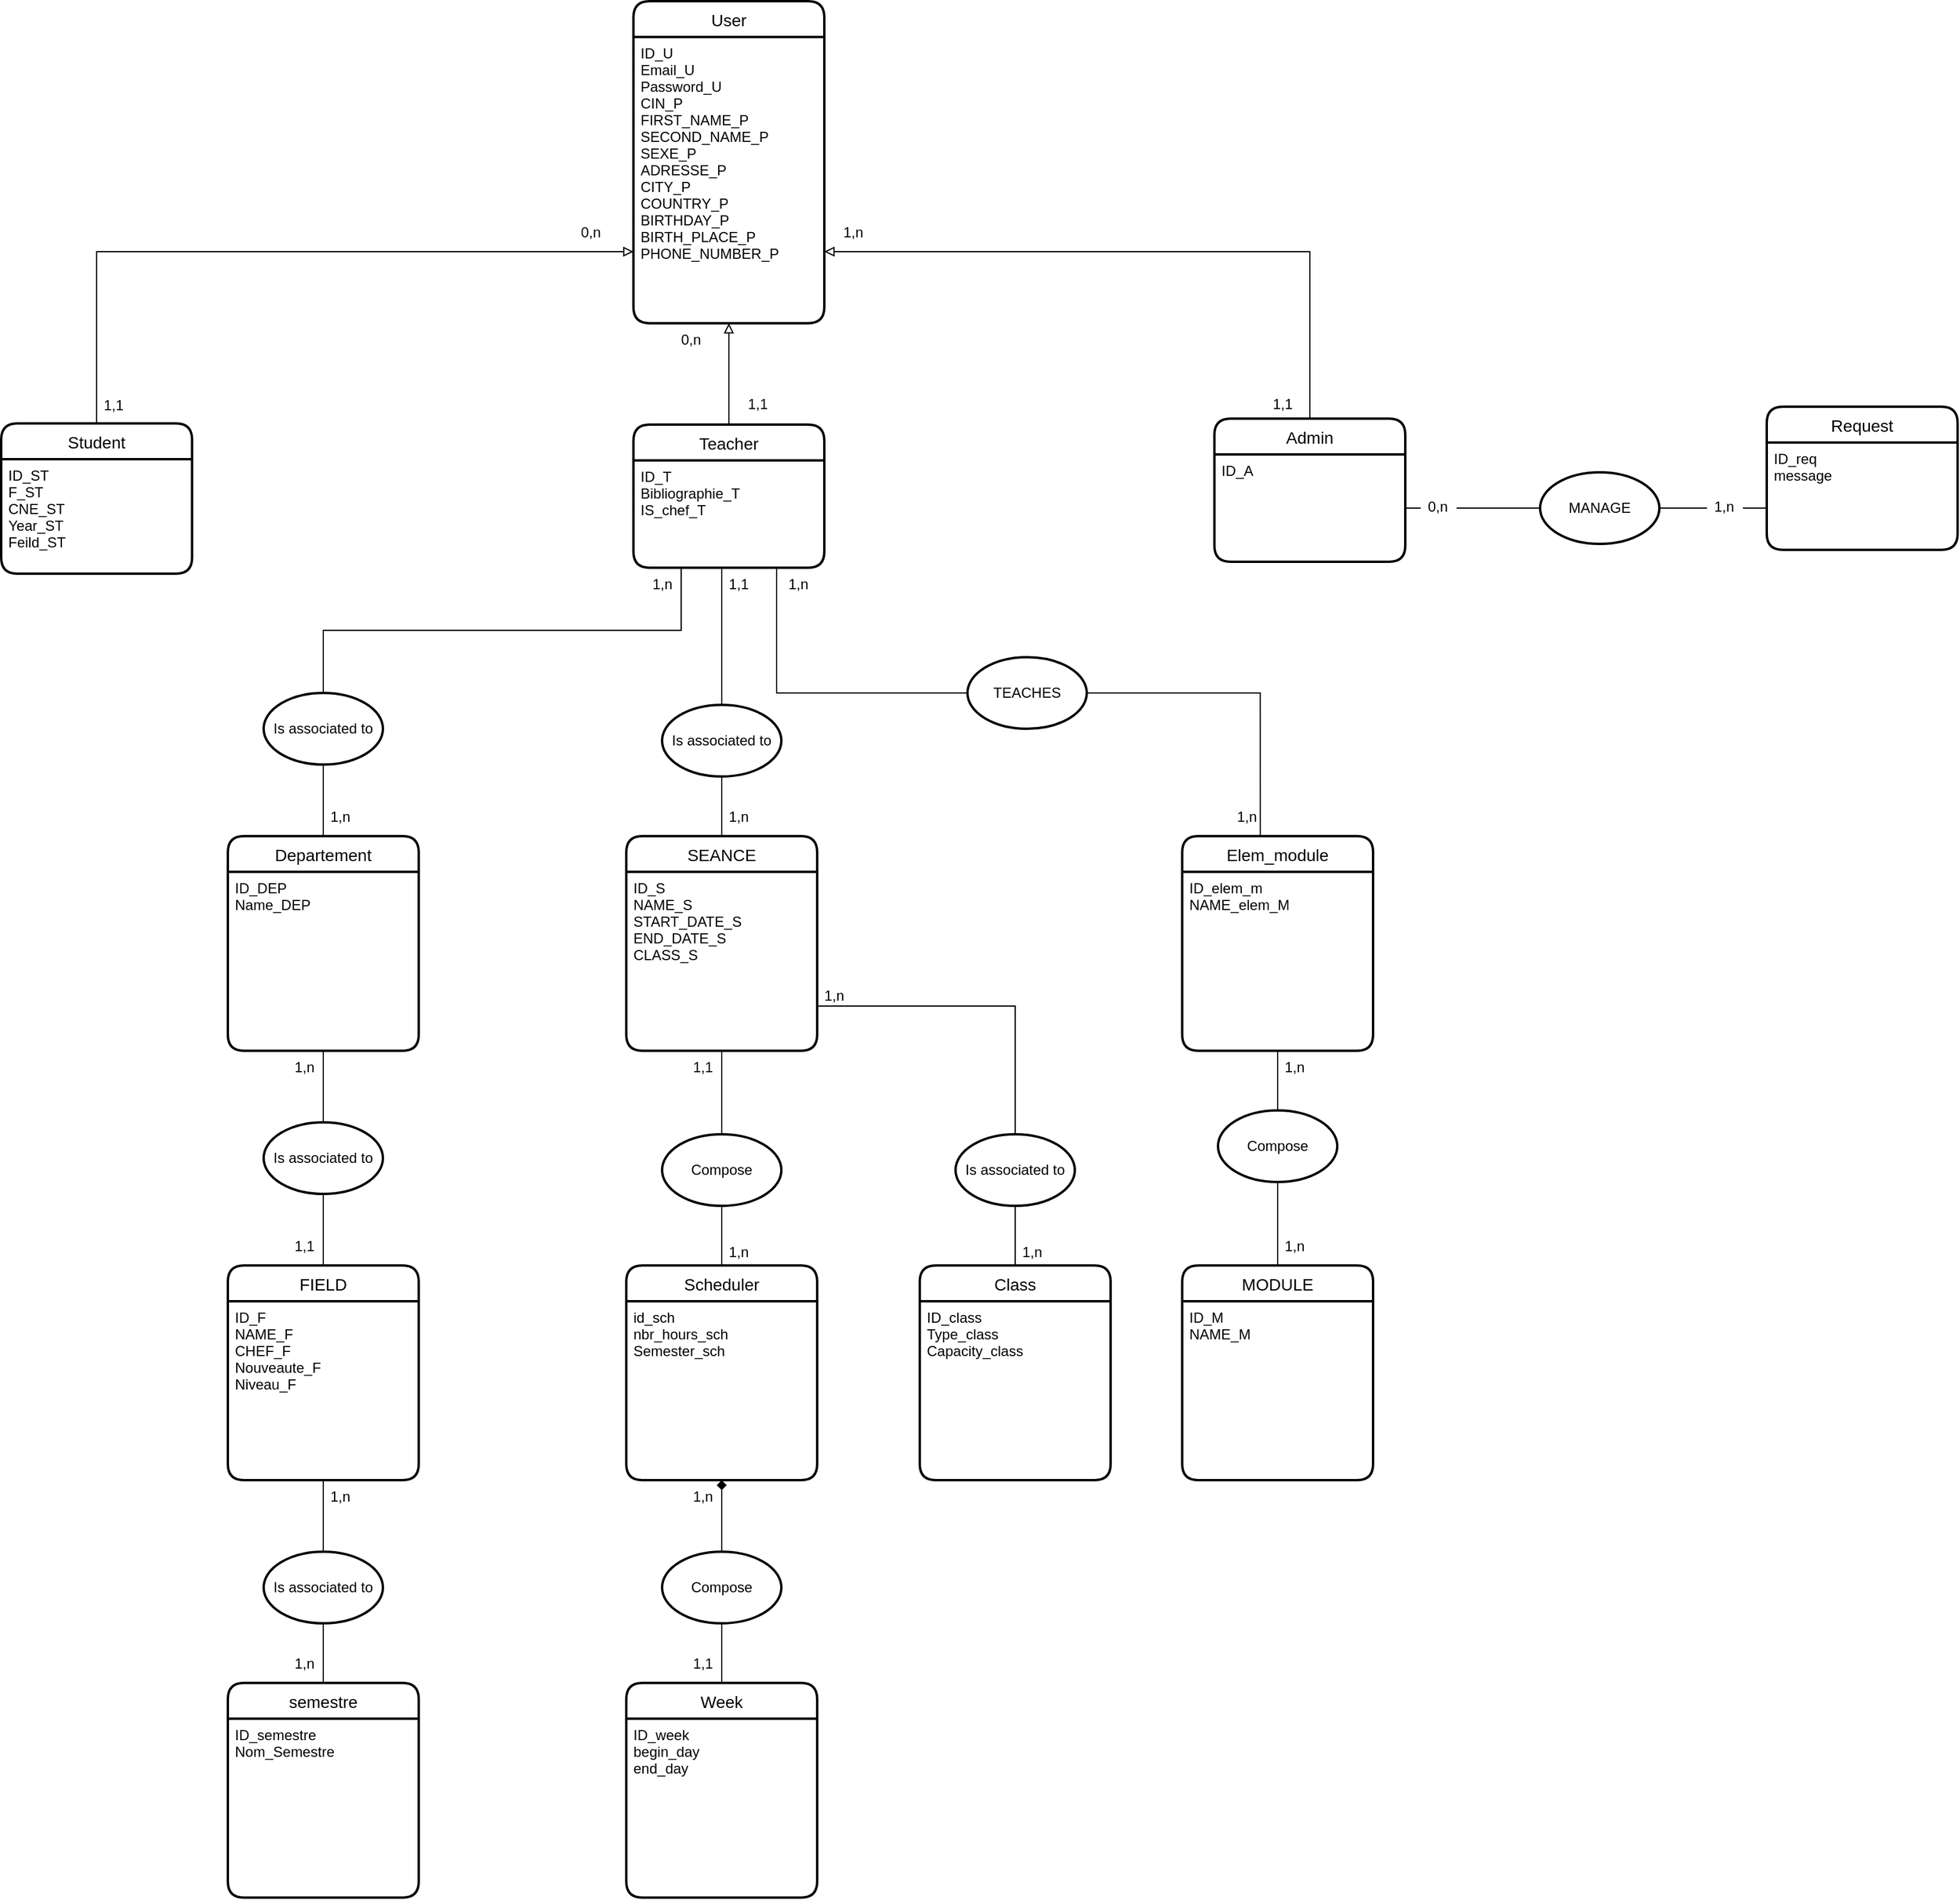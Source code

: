 <mxfile version="14.6.9" type="github">
  <diagram id="4COQmHGZNko6Vs0XHQps" name="Page-1">
    <mxGraphModel dx="1865" dy="588" grid="1" gridSize="10" guides="1" tooltips="1" connect="1" arrows="1" fold="1" page="1" pageScale="1" pageWidth="827" pageHeight="1169" math="0" shadow="0">
      <root>
        <mxCell id="0" />
        <mxCell id="1" parent="0" />
        <mxCell id="2x0n6Tk4-RPMnv8Uxwwb-30" value="User" style="swimlane;childLayout=stackLayout;horizontal=1;startSize=30;horizontalStack=0;rounded=1;fontSize=14;fontStyle=0;strokeWidth=2;resizeParent=0;resizeLast=1;shadow=0;dashed=0;align=center;" parent="1" vertex="1">
          <mxGeometry x="340" y="190" width="160" height="270" as="geometry" />
        </mxCell>
        <mxCell id="2x0n6Tk4-RPMnv8Uxwwb-31" value="ID_U&#xa;Email_U&#xa;Password_U&#xa;CIN_P&#xa;FIRST_NAME_P&#xa;SECOND_NAME_P&#xa;SEXE_P&#xa;ADRESSE_P&#xa;CITY_P&#xa;COUNTRY_P&#xa;BIRTHDAY_P&#xa;BIRTH_PLACE_P&#xa;PHONE_NUMBER_P" style="align=left;strokeColor=none;fillColor=none;spacingLeft=4;fontSize=12;verticalAlign=top;resizable=0;rotatable=0;part=1;" parent="2x0n6Tk4-RPMnv8Uxwwb-30" vertex="1">
          <mxGeometry y="30" width="160" height="240" as="geometry" />
        </mxCell>
        <mxCell id="2x0n6Tk4-RPMnv8Uxwwb-45" style="edgeStyle=orthogonalEdgeStyle;rounded=0;orthogonalLoop=1;jettySize=auto;html=1;exitX=0.5;exitY=0;exitDx=0;exitDy=0;entryX=1;entryY=0.75;entryDx=0;entryDy=0;endArrow=block;endFill=0;" parent="1" source="2x0n6Tk4-RPMnv8Uxwwb-33" target="2x0n6Tk4-RPMnv8Uxwwb-31" edge="1">
          <mxGeometry relative="1" as="geometry" />
        </mxCell>
        <mxCell id="2x0n6Tk4-RPMnv8Uxwwb-33" value="Admin" style="swimlane;childLayout=stackLayout;horizontal=1;startSize=30;horizontalStack=0;rounded=1;fontSize=14;fontStyle=0;strokeWidth=2;resizeParent=0;resizeLast=1;shadow=0;dashed=0;align=center;" parent="1" vertex="1">
          <mxGeometry x="827" y="540" width="160" height="120" as="geometry" />
        </mxCell>
        <mxCell id="2x0n6Tk4-RPMnv8Uxwwb-34" value="ID_A&#xa;" style="align=left;strokeColor=none;fillColor=none;spacingLeft=4;fontSize=12;verticalAlign=top;resizable=0;rotatable=0;part=1;" parent="2x0n6Tk4-RPMnv8Uxwwb-33" vertex="1">
          <mxGeometry y="30" width="160" height="90" as="geometry" />
        </mxCell>
        <mxCell id="VCMiJ8pDSqBR21tmu_m_-4" style="edgeStyle=orthogonalEdgeStyle;rounded=0;orthogonalLoop=1;jettySize=auto;html=1;exitX=0.5;exitY=0;exitDx=0;exitDy=0;entryX=0;entryY=0.75;entryDx=0;entryDy=0;endArrow=block;endFill=0;" parent="1" source="2x0n6Tk4-RPMnv8Uxwwb-46" target="2x0n6Tk4-RPMnv8Uxwwb-31" edge="1">
          <mxGeometry relative="1" as="geometry" />
        </mxCell>
        <mxCell id="2x0n6Tk4-RPMnv8Uxwwb-46" value="Student" style="swimlane;childLayout=stackLayout;horizontal=1;startSize=30;horizontalStack=0;rounded=1;fontSize=14;fontStyle=0;strokeWidth=2;resizeParent=0;resizeLast=1;shadow=0;dashed=0;align=center;" parent="1" vertex="1">
          <mxGeometry x="-190" y="544" width="160" height="126" as="geometry" />
        </mxCell>
        <mxCell id="2x0n6Tk4-RPMnv8Uxwwb-47" value="ID_ST&#xa;F_ST&#xa;CNE_ST&#xa;Year_ST&#xa;Feild_ST&#xa;" style="align=left;strokeColor=none;fillColor=none;spacingLeft=4;fontSize=12;verticalAlign=top;resizable=0;rotatable=0;part=1;" parent="2x0n6Tk4-RPMnv8Uxwwb-46" vertex="1">
          <mxGeometry y="30" width="160" height="96" as="geometry" />
        </mxCell>
        <mxCell id="VCMiJ8pDSqBR21tmu_m_-1" style="edgeStyle=orthogonalEdgeStyle;rounded=0;orthogonalLoop=1;jettySize=auto;html=1;exitX=0.5;exitY=0;exitDx=0;exitDy=0;entryX=0.5;entryY=1;entryDx=0;entryDy=0;endArrow=block;endFill=0;" parent="1" source="2x0n6Tk4-RPMnv8Uxwwb-49" target="2x0n6Tk4-RPMnv8Uxwwb-31" edge="1">
          <mxGeometry relative="1" as="geometry">
            <Array as="points">
              <mxPoint x="420" y="550" />
            </Array>
          </mxGeometry>
        </mxCell>
        <mxCell id="2x0n6Tk4-RPMnv8Uxwwb-49" value="Teacher" style="swimlane;childLayout=stackLayout;horizontal=1;startSize=30;horizontalStack=0;rounded=1;fontSize=14;fontStyle=0;strokeWidth=2;resizeParent=0;resizeLast=1;shadow=0;dashed=0;align=center;" parent="1" vertex="1">
          <mxGeometry x="340" y="545" width="160" height="120" as="geometry" />
        </mxCell>
        <mxCell id="2x0n6Tk4-RPMnv8Uxwwb-50" value="ID_T&#xa;Bibliographie_T&#xa;IS_chef_T" style="align=left;strokeColor=none;fillColor=none;spacingLeft=4;fontSize=12;verticalAlign=top;resizable=0;rotatable=0;part=1;" parent="2x0n6Tk4-RPMnv8Uxwwb-49" vertex="1">
          <mxGeometry y="30" width="160" height="90" as="geometry" />
        </mxCell>
        <mxCell id="2x0n6Tk4-RPMnv8Uxwwb-55" value="FIELD" style="swimlane;childLayout=stackLayout;horizontal=1;startSize=30;horizontalStack=0;rounded=1;fontSize=14;fontStyle=0;strokeWidth=2;resizeParent=0;resizeLast=1;shadow=0;dashed=0;align=center;" parent="1" vertex="1">
          <mxGeometry y="1250" width="160" height="180" as="geometry" />
        </mxCell>
        <mxCell id="2x0n6Tk4-RPMnv8Uxwwb-56" value="ID_F&#xa;NAME_F&#xa;CHEF_F&#xa;Nouveaute_F&#xa;Niveau_F" style="align=left;strokeColor=none;fillColor=none;spacingLeft=4;fontSize=12;verticalAlign=top;resizable=0;rotatable=0;part=1;" parent="2x0n6Tk4-RPMnv8Uxwwb-55" vertex="1">
          <mxGeometry y="30" width="160" height="150" as="geometry" />
        </mxCell>
        <mxCell id="VCMiJ8pDSqBR21tmu_m_-90" style="edgeStyle=orthogonalEdgeStyle;rounded=0;orthogonalLoop=1;jettySize=auto;html=1;exitX=0.5;exitY=0;exitDx=0;exitDy=0;entryX=0.5;entryY=1;entryDx=0;entryDy=0;entryPerimeter=0;startArrow=none;startFill=0;endArrow=none;endFill=0;" parent="1" source="2x0n6Tk4-RPMnv8Uxwwb-57" target="VCMiJ8pDSqBR21tmu_m_-60" edge="1">
          <mxGeometry relative="1" as="geometry" />
        </mxCell>
        <mxCell id="2x0n6Tk4-RPMnv8Uxwwb-57" value="MODULE" style="swimlane;childLayout=stackLayout;horizontal=1;startSize=30;horizontalStack=0;rounded=1;fontSize=14;fontStyle=0;strokeWidth=2;resizeParent=0;resizeLast=1;shadow=0;dashed=0;align=center;" parent="1" vertex="1">
          <mxGeometry x="800" y="1250" width="160" height="180" as="geometry" />
        </mxCell>
        <mxCell id="2x0n6Tk4-RPMnv8Uxwwb-58" value="ID_M&#xa;NAME_M&#xa;&#xa;" style="align=left;strokeColor=none;fillColor=none;spacingLeft=4;fontSize=12;verticalAlign=top;resizable=0;rotatable=0;part=1;" parent="2x0n6Tk4-RPMnv8Uxwwb-57" vertex="1">
          <mxGeometry y="30" width="160" height="150" as="geometry" />
        </mxCell>
        <mxCell id="VCMiJ8pDSqBR21tmu_m_-92" style="edgeStyle=orthogonalEdgeStyle;rounded=0;orthogonalLoop=1;jettySize=auto;html=1;exitX=0.5;exitY=0;exitDx=0;exitDy=0;startArrow=none;startFill=0;endArrow=none;endFill=0;" parent="1" source="VCMiJ8pDSqBR21tmu_m_-63" target="2x0n6Tk4-RPMnv8Uxwwb-50" edge="1">
          <mxGeometry relative="1" as="geometry">
            <mxPoint x="420" y="720" as="targetPoint" />
            <Array as="points">
              <mxPoint x="414" y="700" />
              <mxPoint x="414" y="700" />
            </Array>
          </mxGeometry>
        </mxCell>
        <mxCell id="2x0n6Tk4-RPMnv8Uxwwb-59" value="SEANCE" style="swimlane;childLayout=stackLayout;horizontal=1;startSize=30;horizontalStack=0;rounded=1;fontSize=14;fontStyle=0;strokeWidth=2;resizeParent=0;resizeLast=1;shadow=0;dashed=0;align=center;" parent="1" vertex="1">
          <mxGeometry x="334" y="890" width="160" height="180" as="geometry" />
        </mxCell>
        <mxCell id="2x0n6Tk4-RPMnv8Uxwwb-60" value="ID_S&#xa;NAME_S&#xa;START_DATE_S&#xa;END_DATE_S&#xa;CLASS_S" style="align=left;strokeColor=none;fillColor=none;spacingLeft=4;fontSize=12;verticalAlign=top;resizable=0;rotatable=0;part=1;" parent="2x0n6Tk4-RPMnv8Uxwwb-59" vertex="1">
          <mxGeometry y="30" width="160" height="150" as="geometry" />
        </mxCell>
        <mxCell id="2x0n6Tk4-RPMnv8Uxwwb-98" value="1,n" style="text;strokeColor=none;fillColor=none;spacingLeft=4;spacingRight=4;overflow=hidden;rotatable=0;points=[[0,0.5],[1,0.5]];portConstraint=eastwest;fontSize=12;" parent="1" vertex="1">
          <mxGeometry x="80" y="1430" width="30" height="30" as="geometry" />
        </mxCell>
        <mxCell id="2x0n6Tk4-RPMnv8Uxwwb-101" value="1,1" style="text;strokeColor=none;fillColor=none;spacingLeft=4;spacingRight=4;overflow=hidden;rotatable=0;points=[[0,0.5],[1,0.5]];portConstraint=eastwest;fontSize=12;" parent="1" vertex="1">
          <mxGeometry x="384" y="1570" width="40" height="30" as="geometry" />
        </mxCell>
        <mxCell id="2x0n6Tk4-RPMnv8Uxwwb-104" value="1,1" style="text;strokeColor=none;fillColor=none;spacingLeft=4;spacingRight=4;overflow=hidden;rotatable=0;points=[[0,0.5],[1,0.5]];portConstraint=eastwest;fontSize=12;" parent="1" vertex="1">
          <mxGeometry x="50" y="1220" width="40" height="30" as="geometry" />
        </mxCell>
        <mxCell id="2x0n6Tk4-RPMnv8Uxwwb-106" value="0,n" style="text;strokeColor=none;fillColor=none;spacingLeft=4;spacingRight=4;overflow=hidden;rotatable=0;points=[[0,0.5],[1,0.5]];portConstraint=eastwest;fontSize=12;" parent="1" vertex="1">
          <mxGeometry x="290" y="370" width="40" height="30" as="geometry" />
        </mxCell>
        <mxCell id="2x0n6Tk4-RPMnv8Uxwwb-108" value="1,1" style="text;strokeColor=none;fillColor=none;spacingLeft=4;spacingRight=4;overflow=hidden;rotatable=0;points=[[0,0.5],[1,0.5]];portConstraint=eastwest;fontSize=12;" parent="1" vertex="1">
          <mxGeometry x="-110" y="515" width="40" height="30" as="geometry" />
        </mxCell>
        <mxCell id="2x0n6Tk4-RPMnv8Uxwwb-109" value="1,n" style="text;strokeColor=none;fillColor=none;spacingLeft=4;spacingRight=4;overflow=hidden;rotatable=0;points=[[0,0.5],[1,0.5]];portConstraint=eastwest;fontSize=12;" parent="1" vertex="1">
          <mxGeometry x="464" y="665" width="30" height="30" as="geometry" />
        </mxCell>
        <mxCell id="2x0n6Tk4-RPMnv8Uxwwb-110" value="1,1" style="text;strokeColor=none;fillColor=none;spacingLeft=4;spacingRight=4;overflow=hidden;rotatable=0;points=[[0,0.5],[1,0.5]];portConstraint=eastwest;fontSize=12;" parent="1" vertex="1">
          <mxGeometry x="870" y="514" width="40" height="30" as="geometry" />
        </mxCell>
        <mxCell id="2x0n6Tk4-RPMnv8Uxwwb-135" value="1,n" style="text;strokeColor=none;fillColor=none;spacingLeft=4;spacingRight=4;overflow=hidden;rotatable=0;points=[[0,0.5],[1,0.5]];portConstraint=eastwest;fontSize=12;" parent="1" vertex="1">
          <mxGeometry x="384" y="1430" width="30" height="30" as="geometry" />
        </mxCell>
        <mxCell id="2x0n6Tk4-RPMnv8Uxwwb-143" value="1,n" style="text;strokeColor=none;fillColor=none;spacingLeft=4;spacingRight=4;overflow=hidden;rotatable=0;points=[[0,0.5],[1,0.5]];portConstraint=eastwest;fontSize=12;" parent="1" vertex="1">
          <mxGeometry x="350" y="665" width="30" height="30" as="geometry" />
        </mxCell>
        <mxCell id="2x0n6Tk4-RPMnv8Uxwwb-144" value="1,n" style="text;strokeColor=none;fillColor=none;spacingLeft=4;spacingRight=4;overflow=hidden;rotatable=0;points=[[0,0.5],[1,0.5]];portConstraint=eastwest;fontSize=12;" parent="1" vertex="1">
          <mxGeometry x="414" y="1225" width="30" height="30" as="geometry" />
        </mxCell>
        <mxCell id="VCMiJ8pDSqBR21tmu_m_-2" value="Departement" style="swimlane;childLayout=stackLayout;horizontal=1;startSize=30;horizontalStack=0;rounded=1;fontSize=14;fontStyle=0;strokeWidth=2;resizeParent=0;resizeLast=1;shadow=0;dashed=0;align=center;" parent="1" vertex="1">
          <mxGeometry y="890" width="160" height="180" as="geometry" />
        </mxCell>
        <mxCell id="VCMiJ8pDSqBR21tmu_m_-3" value="ID_DEP&#xa;Name_DEP&#xa;" style="align=left;strokeColor=none;fillColor=none;spacingLeft=4;fontSize=12;verticalAlign=top;resizable=0;rotatable=0;part=1;" parent="VCMiJ8pDSqBR21tmu_m_-2" vertex="1">
          <mxGeometry y="30" width="160" height="150" as="geometry" />
        </mxCell>
        <mxCell id="VCMiJ8pDSqBR21tmu_m_-10" value="Elem_module" style="swimlane;childLayout=stackLayout;horizontal=1;startSize=30;horizontalStack=0;rounded=1;fontSize=14;fontStyle=0;strokeWidth=2;resizeParent=0;resizeLast=1;shadow=0;dashed=0;align=center;" parent="1" vertex="1">
          <mxGeometry x="800" y="890" width="160" height="180" as="geometry" />
        </mxCell>
        <mxCell id="VCMiJ8pDSqBR21tmu_m_-11" value="ID_elem_m&#xa;NAME_elem_M&#xa;&#xa;" style="align=left;strokeColor=none;fillColor=none;spacingLeft=4;fontSize=12;verticalAlign=top;resizable=0;rotatable=0;part=1;" parent="VCMiJ8pDSqBR21tmu_m_-10" vertex="1">
          <mxGeometry y="30" width="160" height="150" as="geometry" />
        </mxCell>
        <mxCell id="VCMiJ8pDSqBR21tmu_m_-94" style="edgeStyle=orthogonalEdgeStyle;rounded=0;orthogonalLoop=1;jettySize=auto;html=1;exitX=0.5;exitY=0;exitDx=0;exitDy=0;entryX=0.5;entryY=1;entryDx=0;entryDy=0;startArrow=none;startFill=0;endArrow=none;endFill=0;" parent="1" source="VCMiJ8pDSqBR21tmu_m_-84" target="2x0n6Tk4-RPMnv8Uxwwb-60" edge="1">
          <mxGeometry relative="1" as="geometry" />
        </mxCell>
        <mxCell id="VCMiJ8pDSqBR21tmu_m_-12" value="Scheduler" style="swimlane;childLayout=stackLayout;horizontal=1;startSize=30;horizontalStack=0;rounded=1;fontSize=14;fontStyle=0;strokeWidth=2;resizeParent=0;resizeLast=1;shadow=0;dashed=0;align=center;" parent="1" vertex="1">
          <mxGeometry x="334" y="1250" width="160" height="180" as="geometry" />
        </mxCell>
        <mxCell id="VCMiJ8pDSqBR21tmu_m_-13" value="id_sch&#xa;nbr_hours_sch&#xa;Semester_sch&#xa;" style="align=left;strokeColor=none;fillColor=none;spacingLeft=4;fontSize=12;verticalAlign=top;resizable=0;rotatable=0;part=1;" parent="VCMiJ8pDSqBR21tmu_m_-12" vertex="1">
          <mxGeometry y="30" width="160" height="150" as="geometry" />
        </mxCell>
        <mxCell id="VCMiJ8pDSqBR21tmu_m_-31" style="edgeStyle=orthogonalEdgeStyle;rounded=0;orthogonalLoop=1;jettySize=auto;html=1;exitX=0.5;exitY=0;exitDx=0;exitDy=0;entryX=0.5;entryY=1;entryDx=0;entryDy=0;endArrow=diamond;endFill=1;startArrow=none;startFill=1;" parent="1" source="VCMiJ8pDSqBR21tmu_m_-59" target="VCMiJ8pDSqBR21tmu_m_-13" edge="1">
          <mxGeometry relative="1" as="geometry" />
        </mxCell>
        <mxCell id="VCMiJ8pDSqBR21tmu_m_-17" value="Week" style="swimlane;childLayout=stackLayout;horizontal=1;startSize=30;horizontalStack=0;rounded=1;fontSize=14;fontStyle=0;strokeWidth=2;resizeParent=0;resizeLast=1;shadow=0;dashed=0;align=center;" parent="1" vertex="1">
          <mxGeometry x="334" y="1600" width="160" height="180" as="geometry" />
        </mxCell>
        <mxCell id="VCMiJ8pDSqBR21tmu_m_-18" value="ID_week&#xa;begin_day&#xa;end_day&#xa;" style="align=left;strokeColor=none;fillColor=none;spacingLeft=4;fontSize=12;verticalAlign=top;resizable=0;rotatable=0;part=1;" parent="VCMiJ8pDSqBR21tmu_m_-17" vertex="1">
          <mxGeometry y="30" width="160" height="150" as="geometry" />
        </mxCell>
        <mxCell id="VCMiJ8pDSqBR21tmu_m_-19" value="semestre" style="swimlane;childLayout=stackLayout;horizontal=1;startSize=30;horizontalStack=0;rounded=1;fontSize=14;fontStyle=0;strokeWidth=2;resizeParent=0;resizeLast=1;shadow=0;dashed=0;align=center;" parent="1" vertex="1">
          <mxGeometry y="1600" width="160" height="180" as="geometry" />
        </mxCell>
        <mxCell id="VCMiJ8pDSqBR21tmu_m_-20" value="ID_semestre&#xa;Nom_Semestre" style="align=left;strokeColor=none;fillColor=none;spacingLeft=4;fontSize=12;verticalAlign=top;resizable=0;rotatable=0;part=1;" parent="VCMiJ8pDSqBR21tmu_m_-19" vertex="1">
          <mxGeometry y="30" width="160" height="150" as="geometry" />
        </mxCell>
        <mxCell id="VCMiJ8pDSqBR21tmu_m_-21" value="Request" style="swimlane;childLayout=stackLayout;horizontal=1;startSize=30;horizontalStack=0;rounded=1;fontSize=14;fontStyle=0;strokeWidth=2;resizeParent=0;resizeLast=1;shadow=0;dashed=0;align=center;" parent="1" vertex="1">
          <mxGeometry x="1290" y="530" width="160" height="120" as="geometry" />
        </mxCell>
        <mxCell id="VCMiJ8pDSqBR21tmu_m_-22" value="ID_req&#xa;message&#xa;" style="align=left;strokeColor=none;fillColor=none;spacingLeft=4;fontSize=12;verticalAlign=top;resizable=0;rotatable=0;part=1;" parent="VCMiJ8pDSqBR21tmu_m_-21" vertex="1">
          <mxGeometry y="30" width="160" height="90" as="geometry" />
        </mxCell>
        <mxCell id="VCMiJ8pDSqBR21tmu_m_-27" style="edgeStyle=orthogonalEdgeStyle;rounded=0;orthogonalLoop=1;jettySize=auto;html=1;exitX=0.5;exitY=1;exitDx=0;exitDy=0;entryX=0.5;entryY=0;entryDx=0;entryDy=0;endArrow=none;endFill=0;" parent="1" source="VCMiJ8pDSqBR21tmu_m_-3" target="2x0n6Tk4-RPMnv8Uxwwb-55" edge="1">
          <mxGeometry relative="1" as="geometry" />
        </mxCell>
        <mxCell id="VCMiJ8pDSqBR21tmu_m_-33" style="edgeStyle=orthogonalEdgeStyle;rounded=0;orthogonalLoop=1;jettySize=auto;html=1;exitX=0.5;exitY=1;exitDx=0;exitDy=0;entryX=0.5;entryY=0;entryDx=0;entryDy=0;endArrow=none;endFill=0;" parent="1" source="2x0n6Tk4-RPMnv8Uxwwb-56" target="VCMiJ8pDSqBR21tmu_m_-19" edge="1">
          <mxGeometry relative="1" as="geometry" />
        </mxCell>
        <mxCell id="VCMiJ8pDSqBR21tmu_m_-35" style="edgeStyle=orthogonalEdgeStyle;rounded=0;orthogonalLoop=1;jettySize=auto;html=1;exitX=1;exitY=0.5;exitDx=0;exitDy=0;entryX=0;entryY=0.5;entryDx=0;entryDy=0;endArrow=none;endFill=0;startArrow=none;" parent="1" source="2x0n6Tk4-RPMnv8Uxwwb-99" target="VCMiJ8pDSqBR21tmu_m_-22" edge="1">
          <mxGeometry relative="1" as="geometry" />
        </mxCell>
        <mxCell id="VCMiJ8pDSqBR21tmu_m_-40" style="edgeStyle=orthogonalEdgeStyle;rounded=0;orthogonalLoop=1;jettySize=auto;html=1;exitX=0;exitY=0.5;exitDx=0;exitDy=0;entryX=0.75;entryY=1;entryDx=0;entryDy=0;endArrow=none;endFill=0;exitPerimeter=0;startArrow=none;" parent="1" source="VCMiJ8pDSqBR21tmu_m_-56" target="2x0n6Tk4-RPMnv8Uxwwb-50" edge="1">
          <mxGeometry relative="1" as="geometry" />
        </mxCell>
        <mxCell id="VCMiJ8pDSqBR21tmu_m_-41" value="1,n" style="text;strokeColor=none;fillColor=none;spacingLeft=4;spacingRight=4;overflow=hidden;rotatable=0;points=[[0,0.5],[1,0.5]];portConstraint=eastwest;fontSize=12;" parent="1" vertex="1">
          <mxGeometry x="510" y="370" width="30" height="30" as="geometry" />
        </mxCell>
        <mxCell id="VCMiJ8pDSqBR21tmu_m_-42" value="1,1" style="text;strokeColor=none;fillColor=none;spacingLeft=4;spacingRight=4;overflow=hidden;rotatable=0;points=[[0,0.5],[1,0.5]];portConstraint=eastwest;fontSize=12;" parent="1" vertex="1">
          <mxGeometry x="430" y="514" width="40" height="30" as="geometry" />
        </mxCell>
        <mxCell id="VCMiJ8pDSqBR21tmu_m_-43" value="0,n" style="text;strokeColor=none;fillColor=none;spacingLeft=4;spacingRight=4;overflow=hidden;rotatable=0;points=[[0,0.5],[1,0.5]];portConstraint=eastwest;fontSize=12;" parent="1" vertex="1">
          <mxGeometry x="374" y="460" width="40" height="30" as="geometry" />
        </mxCell>
        <mxCell id="VCMiJ8pDSqBR21tmu_m_-46" style="edgeStyle=orthogonalEdgeStyle;rounded=0;orthogonalLoop=1;jettySize=auto;html=1;exitX=0.5;exitY=1;exitDx=0;exitDy=0;startArrow=none;startFill=0;endArrow=none;endFill=0;entryX=0.5;entryY=0;entryDx=0;entryDy=0;exitPerimeter=0;" parent="1" source="VCMiJ8pDSqBR21tmu_m_-64" target="VCMiJ8pDSqBR21tmu_m_-2" edge="1">
          <mxGeometry relative="1" as="geometry">
            <mxPoint x="90" y="790" as="targetPoint" />
          </mxGeometry>
        </mxCell>
        <mxCell id="VCMiJ8pDSqBR21tmu_m_-47" value="MANAGE" style="strokeWidth=2;html=1;shape=mxgraph.flowchart.start_1;whiteSpace=wrap;" parent="1" vertex="1">
          <mxGeometry x="1100" y="585" width="100" height="60" as="geometry" />
        </mxCell>
        <mxCell id="VCMiJ8pDSqBR21tmu_m_-48" value="" style="edgeStyle=orthogonalEdgeStyle;rounded=0;orthogonalLoop=1;jettySize=auto;html=1;exitX=1;exitY=0.5;exitDx=0;exitDy=0;entryX=0;entryY=0.5;entryDx=0;entryDy=0;endArrow=none;endFill=0;startArrow=none;" parent="1" source="2x0n6Tk4-RPMnv8Uxwwb-96" target="VCMiJ8pDSqBR21tmu_m_-47" edge="1">
          <mxGeometry relative="1" as="geometry">
            <mxPoint x="987.0" y="615" as="sourcePoint" />
            <mxPoint x="1161" y="615" as="targetPoint" />
          </mxGeometry>
        </mxCell>
        <mxCell id="2x0n6Tk4-RPMnv8Uxwwb-99" value="1,n" style="text;strokeColor=none;fillColor=none;spacingLeft=4;spacingRight=4;overflow=hidden;rotatable=0;points=[[0,0.5],[1,0.5]];portConstraint=eastwest;fontSize=12;" parent="1" vertex="1">
          <mxGeometry x="1240" y="600" width="30" height="30" as="geometry" />
        </mxCell>
        <mxCell id="VCMiJ8pDSqBR21tmu_m_-50" value="" style="edgeStyle=orthogonalEdgeStyle;rounded=0;orthogonalLoop=1;jettySize=auto;html=1;exitX=1;exitY=0.5;exitDx=0;exitDy=0;entryX=0;entryY=0.5;entryDx=0;entryDy=0;endArrow=none;endFill=0;startArrow=none;" parent="1" source="VCMiJ8pDSqBR21tmu_m_-47" target="2x0n6Tk4-RPMnv8Uxwwb-99" edge="1">
          <mxGeometry relative="1" as="geometry">
            <mxPoint x="1180" y="615" as="sourcePoint" />
            <mxPoint x="1270" y="615" as="targetPoint" />
          </mxGeometry>
        </mxCell>
        <mxCell id="2x0n6Tk4-RPMnv8Uxwwb-96" value="0,n" style="text;strokeColor=none;fillColor=none;spacingLeft=4;spacingRight=4;overflow=hidden;rotatable=0;points=[[0,0.5],[1,0.5]];portConstraint=eastwest;fontSize=12;" parent="1" vertex="1">
          <mxGeometry x="1000" y="600" width="30" height="30" as="geometry" />
        </mxCell>
        <mxCell id="VCMiJ8pDSqBR21tmu_m_-52" value="" style="edgeStyle=orthogonalEdgeStyle;rounded=0;orthogonalLoop=1;jettySize=auto;html=1;exitX=1;exitY=0.5;exitDx=0;exitDy=0;entryX=0;entryY=0.5;entryDx=0;entryDy=0;endArrow=none;endFill=0;" parent="1" source="2x0n6Tk4-RPMnv8Uxwwb-34" target="2x0n6Tk4-RPMnv8Uxwwb-96" edge="1">
          <mxGeometry relative="1" as="geometry">
            <mxPoint x="987.0" y="615" as="sourcePoint" />
            <mxPoint x="1080" y="615" as="targetPoint" />
          </mxGeometry>
        </mxCell>
        <mxCell id="VCMiJ8pDSqBR21tmu_m_-56" value="TEACHES" style="strokeWidth=2;html=1;shape=mxgraph.flowchart.start_1;whiteSpace=wrap;" parent="1" vertex="1">
          <mxGeometry x="620" y="740" width="100" height="60" as="geometry" />
        </mxCell>
        <mxCell id="VCMiJ8pDSqBR21tmu_m_-57" value="" style="edgeStyle=orthogonalEdgeStyle;rounded=0;orthogonalLoop=1;jettySize=auto;html=1;exitX=0.409;exitY=0;exitDx=0;exitDy=0;entryX=1;entryY=0.5;entryDx=0;entryDy=0;endArrow=none;endFill=0;exitPerimeter=0;entryPerimeter=0;" parent="1" source="VCMiJ8pDSqBR21tmu_m_-10" target="VCMiJ8pDSqBR21tmu_m_-56" edge="1">
          <mxGeometry relative="1" as="geometry">
            <mxPoint x="885.44" y="880" as="sourcePoint" />
            <mxPoint x="460" y="665.0" as="targetPoint" />
          </mxGeometry>
        </mxCell>
        <mxCell id="VCMiJ8pDSqBR21tmu_m_-91" style="edgeStyle=orthogonalEdgeStyle;rounded=0;orthogonalLoop=1;jettySize=auto;html=1;exitX=0.5;exitY=0;exitDx=0;exitDy=0;exitPerimeter=0;startArrow=none;startFill=0;endArrow=none;endFill=0;entryX=0.5;entryY=1;entryDx=0;entryDy=0;" parent="1" source="VCMiJ8pDSqBR21tmu_m_-60" target="VCMiJ8pDSqBR21tmu_m_-11" edge="1">
          <mxGeometry relative="1" as="geometry">
            <mxPoint x="880" y="1110" as="targetPoint" />
          </mxGeometry>
        </mxCell>
        <mxCell id="VCMiJ8pDSqBR21tmu_m_-60" value="Compose" style="strokeWidth=2;html=1;shape=mxgraph.flowchart.start_1;whiteSpace=wrap;" parent="1" vertex="1">
          <mxGeometry x="830" y="1120" width="100" height="60" as="geometry" />
        </mxCell>
        <mxCell id="VCMiJ8pDSqBR21tmu_m_-59" value="Compose" style="strokeWidth=2;html=1;shape=mxgraph.flowchart.start_1;whiteSpace=wrap;" parent="1" vertex="1">
          <mxGeometry x="364" y="1490" width="100" height="60" as="geometry" />
        </mxCell>
        <mxCell id="VCMiJ8pDSqBR21tmu_m_-62" value="" style="edgeStyle=orthogonalEdgeStyle;rounded=0;orthogonalLoop=1;jettySize=auto;html=1;exitX=0.5;exitY=0;exitDx=0;exitDy=0;entryX=0.5;entryY=1;entryDx=0;entryDy=0;endArrow=none;endFill=0;startArrow=none;startFill=0;" parent="1" source="VCMiJ8pDSqBR21tmu_m_-17" target="VCMiJ8pDSqBR21tmu_m_-59" edge="1">
          <mxGeometry relative="1" as="geometry">
            <mxPoint x="384" y="1600" as="sourcePoint" />
            <mxPoint x="384" y="1420.0" as="targetPoint" />
          </mxGeometry>
        </mxCell>
        <mxCell id="VCMiJ8pDSqBR21tmu_m_-65" value="Is associated to" style="strokeWidth=2;html=1;shape=mxgraph.flowchart.start_1;whiteSpace=wrap;" parent="1" vertex="1">
          <mxGeometry x="30" y="1490" width="100" height="60" as="geometry" />
        </mxCell>
        <mxCell id="VCMiJ8pDSqBR21tmu_m_-66" value="Is associated to" style="strokeWidth=2;html=1;shape=mxgraph.flowchart.start_1;whiteSpace=wrap;" parent="1" vertex="1">
          <mxGeometry x="30" y="1130" width="100" height="60" as="geometry" />
        </mxCell>
        <mxCell id="VCMiJ8pDSqBR21tmu_m_-64" value="Is associated to" style="strokeWidth=2;html=1;shape=mxgraph.flowchart.start_1;whiteSpace=wrap;" parent="1" vertex="1">
          <mxGeometry x="30" y="770" width="100" height="60" as="geometry" />
        </mxCell>
        <mxCell id="VCMiJ8pDSqBR21tmu_m_-67" value="" style="edgeStyle=orthogonalEdgeStyle;rounded=0;orthogonalLoop=1;jettySize=auto;html=1;exitX=0.25;exitY=1;exitDx=0;exitDy=0;startArrow=none;startFill=0;endArrow=none;endFill=0;entryX=0.5;entryY=0;entryDx=0;entryDy=0;" parent="1" source="2x0n6Tk4-RPMnv8Uxwwb-50" target="VCMiJ8pDSqBR21tmu_m_-64" edge="1">
          <mxGeometry relative="1" as="geometry">
            <mxPoint x="220" y="880" as="targetPoint" />
            <mxPoint x="380" y="665.0" as="sourcePoint" />
          </mxGeometry>
        </mxCell>
        <mxCell id="VCMiJ8pDSqBR21tmu_m_-73" value="1,n" style="text;strokeColor=none;fillColor=none;spacingLeft=4;spacingRight=4;overflow=hidden;rotatable=0;points=[[0,0.5],[1,0.5]];portConstraint=eastwest;fontSize=12;" parent="1" vertex="1">
          <mxGeometry x="80" y="860" width="30" height="30" as="geometry" />
        </mxCell>
        <mxCell id="VCMiJ8pDSqBR21tmu_m_-74" value="1,n" style="text;strokeColor=none;fillColor=none;spacingLeft=4;spacingRight=4;overflow=hidden;rotatable=0;points=[[0,0.5],[1,0.5]];portConstraint=eastwest;fontSize=12;" parent="1" vertex="1">
          <mxGeometry x="50" y="1070" width="30" height="30" as="geometry" />
        </mxCell>
        <mxCell id="VCMiJ8pDSqBR21tmu_m_-75" value="1,n" style="text;strokeColor=none;fillColor=none;spacingLeft=4;spacingRight=4;overflow=hidden;rotatable=0;points=[[0,0.5],[1,0.5]];portConstraint=eastwest;fontSize=12;" parent="1" vertex="1">
          <mxGeometry x="50" y="1570" width="30" height="30" as="geometry" />
        </mxCell>
        <mxCell id="VCMiJ8pDSqBR21tmu_m_-76" value="1,1" style="text;strokeColor=none;fillColor=none;spacingLeft=4;spacingRight=4;overflow=hidden;rotatable=0;points=[[0,0.5],[1,0.5]];portConstraint=eastwest;fontSize=12;" parent="1" vertex="1">
          <mxGeometry x="414" y="665" width="40" height="30" as="geometry" />
        </mxCell>
        <mxCell id="VCMiJ8pDSqBR21tmu_m_-79" value="1,n" style="text;strokeColor=none;fillColor=none;spacingLeft=4;spacingRight=4;overflow=hidden;rotatable=0;points=[[0,0.5],[1,0.5]];portConstraint=eastwest;fontSize=12;" parent="1" vertex="1">
          <mxGeometry x="840" y="860" width="30" height="30" as="geometry" />
        </mxCell>
        <mxCell id="VCMiJ8pDSqBR21tmu_m_-80" value="1,n" style="text;strokeColor=none;fillColor=none;spacingLeft=4;spacingRight=4;overflow=hidden;rotatable=0;points=[[0,0.5],[1,0.5]];portConstraint=eastwest;fontSize=12;" parent="1" vertex="1">
          <mxGeometry x="880" y="1220" width="30" height="30" as="geometry" />
        </mxCell>
        <mxCell id="VCMiJ8pDSqBR21tmu_m_-81" value="1,n" style="text;strokeColor=none;fillColor=none;spacingLeft=4;spacingRight=4;overflow=hidden;rotatable=0;points=[[0,0.5],[1,0.5]];portConstraint=eastwest;fontSize=12;" parent="1" vertex="1">
          <mxGeometry x="414" y="860" width="30" height="30" as="geometry" />
        </mxCell>
        <mxCell id="VCMiJ8pDSqBR21tmu_m_-82" value="1,1" style="text;strokeColor=none;fillColor=none;spacingLeft=4;spacingRight=4;overflow=hidden;rotatable=0;points=[[0,0.5],[1,0.5]];portConstraint=eastwest;fontSize=12;" parent="1" vertex="1">
          <mxGeometry x="384" y="1070" width="30" height="30" as="geometry" />
        </mxCell>
        <mxCell id="VCMiJ8pDSqBR21tmu_m_-85" value="Class" style="swimlane;childLayout=stackLayout;horizontal=1;startSize=30;horizontalStack=0;rounded=1;fontSize=14;fontStyle=0;strokeWidth=2;resizeParent=0;resizeLast=1;shadow=0;dashed=0;align=center;" parent="1" vertex="1">
          <mxGeometry x="580" y="1250" width="160" height="180" as="geometry" />
        </mxCell>
        <mxCell id="VCMiJ8pDSqBR21tmu_m_-86" value="ID_class&#xa;Type_class&#xa;Capacity_class" style="align=left;strokeColor=none;fillColor=none;spacingLeft=4;fontSize=12;verticalAlign=top;resizable=0;rotatable=0;part=1;" parent="VCMiJ8pDSqBR21tmu_m_-85" vertex="1">
          <mxGeometry y="30" width="160" height="150" as="geometry" />
        </mxCell>
        <mxCell id="VCMiJ8pDSqBR21tmu_m_-88" value="1,n" style="text;strokeColor=none;fillColor=none;spacingLeft=4;spacingRight=4;overflow=hidden;rotatable=0;points=[[0,0.5],[1,0.5]];portConstraint=eastwest;fontSize=12;" parent="1" vertex="1">
          <mxGeometry x="494" y="1010" width="30" height="30" as="geometry" />
        </mxCell>
        <mxCell id="VCMiJ8pDSqBR21tmu_m_-89" value="1,n" style="text;strokeColor=none;fillColor=none;spacingLeft=4;spacingRight=4;overflow=hidden;rotatable=0;points=[[0,0.5],[1,0.5]];portConstraint=eastwest;fontSize=12;" parent="1" vertex="1">
          <mxGeometry x="660" y="1225" width="30" height="30" as="geometry" />
        </mxCell>
        <mxCell id="VCMiJ8pDSqBR21tmu_m_-63" value="Is associated to" style="strokeWidth=2;html=1;shape=mxgraph.flowchart.start_1;whiteSpace=wrap;" parent="1" vertex="1">
          <mxGeometry x="364" y="780" width="100" height="60" as="geometry" />
        </mxCell>
        <mxCell id="VCMiJ8pDSqBR21tmu_m_-93" value="" style="edgeStyle=orthogonalEdgeStyle;rounded=0;orthogonalLoop=1;jettySize=auto;html=1;exitX=0.5;exitY=0;exitDx=0;exitDy=0;startArrow=none;startFill=0;endArrow=none;endFill=0;" parent="1" source="2x0n6Tk4-RPMnv8Uxwwb-59" target="VCMiJ8pDSqBR21tmu_m_-63" edge="1">
          <mxGeometry relative="1" as="geometry">
            <mxPoint x="420" y="720" as="targetPoint" />
            <mxPoint x="404" y="890" as="sourcePoint" />
          </mxGeometry>
        </mxCell>
        <mxCell id="VCMiJ8pDSqBR21tmu_m_-84" value="Compose" style="strokeWidth=2;html=1;shape=mxgraph.flowchart.start_1;whiteSpace=wrap;" parent="1" vertex="1">
          <mxGeometry x="364" y="1140" width="100" height="60" as="geometry" />
        </mxCell>
        <mxCell id="VCMiJ8pDSqBR21tmu_m_-95" value="" style="edgeStyle=orthogonalEdgeStyle;rounded=0;orthogonalLoop=1;jettySize=auto;html=1;exitX=0.5;exitY=0;exitDx=0;exitDy=0;entryX=0.5;entryY=1;entryDx=0;entryDy=0;startArrow=none;startFill=0;endArrow=none;endFill=0;" parent="1" source="VCMiJ8pDSqBR21tmu_m_-12" target="VCMiJ8pDSqBR21tmu_m_-84" edge="1">
          <mxGeometry relative="1" as="geometry">
            <mxPoint x="384" y="1250" as="sourcePoint" />
            <mxPoint x="414" y="1070" as="targetPoint" />
          </mxGeometry>
        </mxCell>
        <mxCell id="VCMiJ8pDSqBR21tmu_m_-98" style="edgeStyle=orthogonalEdgeStyle;rounded=0;orthogonalLoop=1;jettySize=auto;html=1;exitX=0.5;exitY=1;exitDx=0;exitDy=0;exitPerimeter=0;startArrow=none;startFill=0;endArrow=none;endFill=0;" parent="1" source="VCMiJ8pDSqBR21tmu_m_-96" target="VCMiJ8pDSqBR21tmu_m_-85" edge="1">
          <mxGeometry relative="1" as="geometry" />
        </mxCell>
        <mxCell id="VCMiJ8pDSqBR21tmu_m_-96" value="Is associated to" style="strokeWidth=2;html=1;shape=mxgraph.flowchart.start_1;whiteSpace=wrap;" parent="1" vertex="1">
          <mxGeometry x="610" y="1140" width="100" height="60" as="geometry" />
        </mxCell>
        <mxCell id="VCMiJ8pDSqBR21tmu_m_-97" value="" style="edgeStyle=orthogonalEdgeStyle;rounded=0;orthogonalLoop=1;jettySize=auto;html=1;exitX=1;exitY=0.75;exitDx=0;exitDy=0;entryX=0.5;entryY=0;entryDx=0;entryDy=0;startArrow=none;startFill=0;endArrow=none;endFill=0;" parent="1" source="2x0n6Tk4-RPMnv8Uxwwb-60" target="VCMiJ8pDSqBR21tmu_m_-96" edge="1">
          <mxGeometry relative="1" as="geometry">
            <mxPoint x="494" y="1032.5" as="sourcePoint" />
            <mxPoint x="660" y="1250" as="targetPoint" />
            <Array as="points" />
          </mxGeometry>
        </mxCell>
        <mxCell id="YQGluAHh3QaePvaO1Gmp-4" value="1,n" style="text;strokeColor=none;fillColor=none;spacingLeft=4;spacingRight=4;overflow=hidden;rotatable=0;points=[[0,0.5],[1,0.5]];portConstraint=eastwest;fontSize=12;" vertex="1" parent="1">
          <mxGeometry x="880" y="1070" width="30" height="30" as="geometry" />
        </mxCell>
      </root>
    </mxGraphModel>
  </diagram>
</mxfile>
